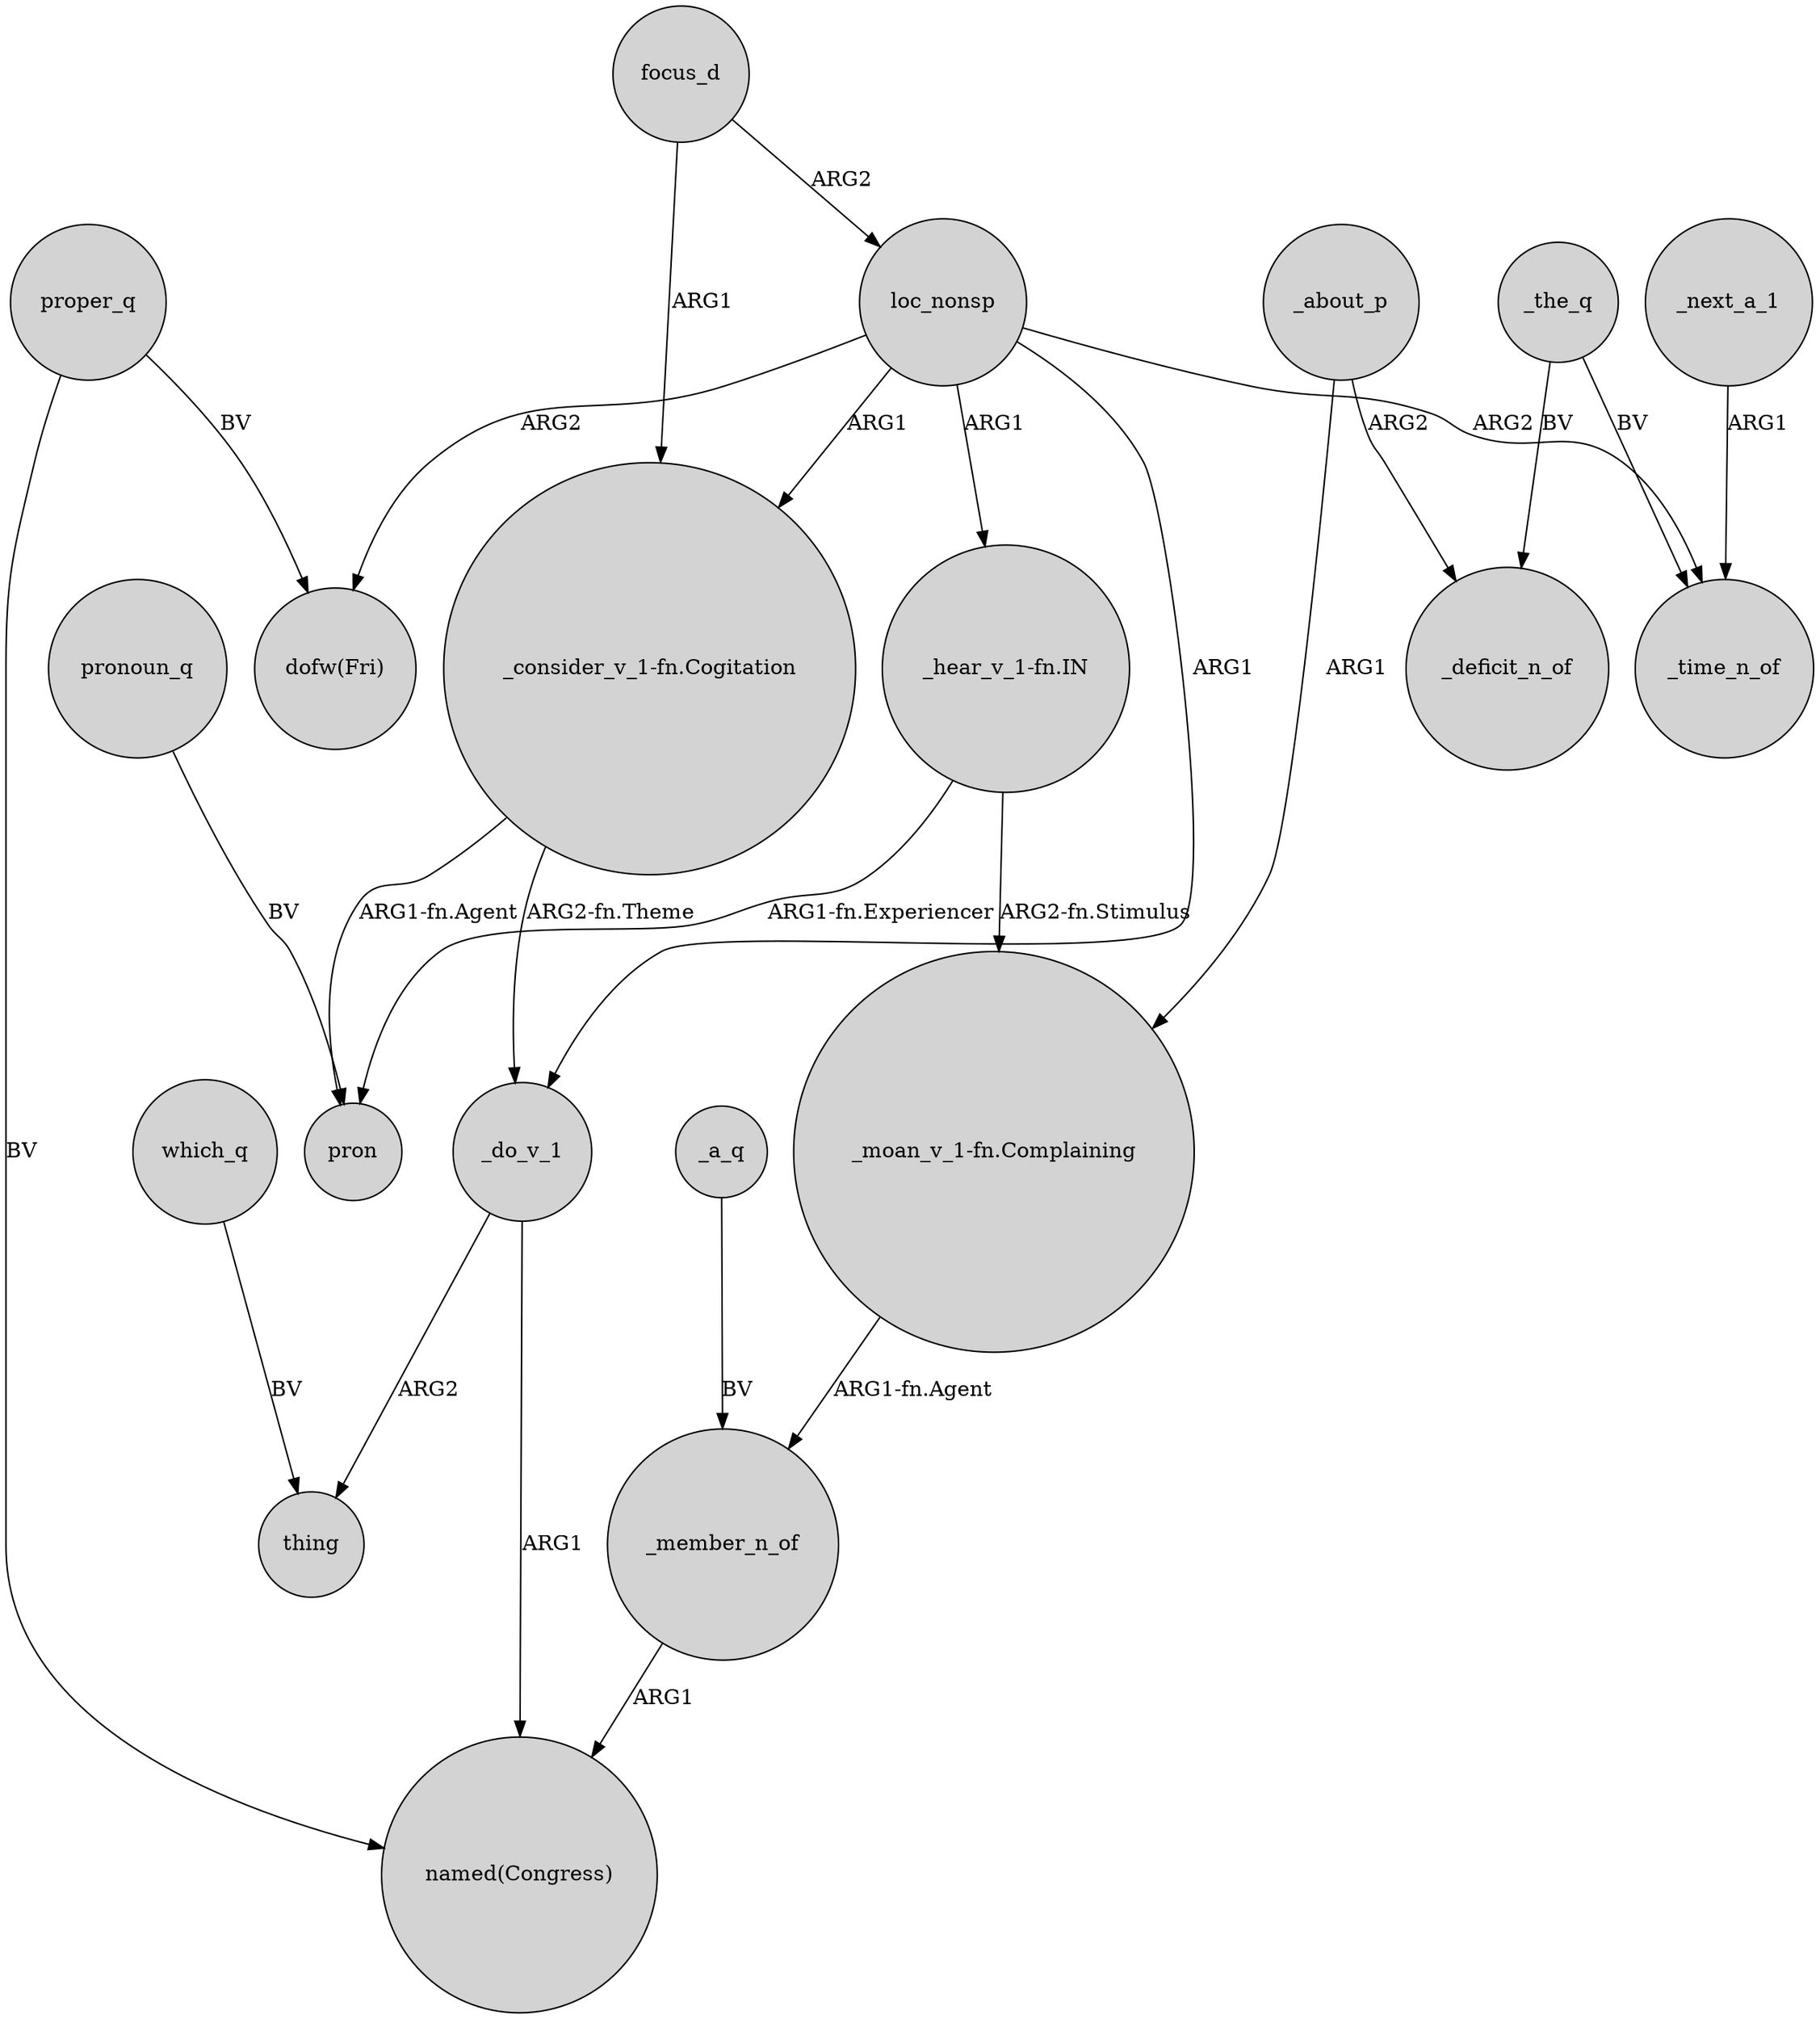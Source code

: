 digraph {
	node [shape=circle style=filled]
	focus_d -> loc_nonsp [label=ARG2]
	proper_q -> "dofw(Fri)" [label=BV]
	"_consider_v_1-fn.Cogitation" -> pron [label="ARG1-fn.Agent"]
	_about_p -> _deficit_n_of [label=ARG2]
	loc_nonsp -> _do_v_1 [label=ARG1]
	loc_nonsp -> "_consider_v_1-fn.Cogitation" [label=ARG1]
	_next_a_1 -> _time_n_of [label=ARG1]
	_do_v_1 -> "named(Congress)" [label=ARG1]
	focus_d -> "_consider_v_1-fn.Cogitation" [label=ARG1]
	loc_nonsp -> _time_n_of [label=ARG2]
	"_consider_v_1-fn.Cogitation" -> _do_v_1 [label="ARG2-fn.Theme"]
	loc_nonsp -> "dofw(Fri)" [label=ARG2]
	proper_q -> "named(Congress)" [label=BV]
	pronoun_q -> pron [label=BV]
	_the_q -> _time_n_of [label=BV]
	"_hear_v_1-fn.IN" -> "_moan_v_1-fn.Complaining" [label="ARG2-fn.Stimulus"]
	"_moan_v_1-fn.Complaining" -> _member_n_of [label="ARG1-fn.Agent"]
	loc_nonsp -> "_hear_v_1-fn.IN" [label=ARG1]
	_about_p -> "_moan_v_1-fn.Complaining" [label=ARG1]
	"_hear_v_1-fn.IN" -> pron [label="ARG1-fn.Experiencer"]
	_do_v_1 -> thing [label=ARG2]
	_the_q -> _deficit_n_of [label=BV]
	_member_n_of -> "named(Congress)" [label=ARG1]
	_a_q -> _member_n_of [label=BV]
	which_q -> thing [label=BV]
}
